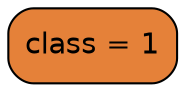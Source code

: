 
    digraph Tree {
    node [shape=box, style="filled, rounded", color="black", fontname=helvetica] ;
    edge [fontname=helvetica] ;
        0 [label="class = 1", fillcolor="#e58139ff"] ;

    }
    